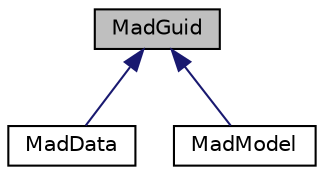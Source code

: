 digraph "MadGuid"
{
  edge [fontname="Helvetica",fontsize="10",labelfontname="Helvetica",labelfontsize="10"];
  node [fontname="Helvetica",fontsize="10",shape=record];
  Node1 [label="MadGuid",height=0.2,width=0.4,color="black", fillcolor="grey75", style="filled" fontcolor="black"];
  Node1 -> Node2 [dir="back",color="midnightblue",fontsize="10",style="solid"];
  Node2 [label="MadData",height=0.2,width=0.4,color="black", fillcolor="white", style="filled",URL="$class_mad_data.html"];
  Node1 -> Node3 [dir="back",color="midnightblue",fontsize="10",style="solid"];
  Node3 [label="MadModel",height=0.2,width=0.4,color="black", fillcolor="white", style="filled",URL="$class_mad_model.html",tooltip="The MadModel class, to represent a ModelTheme."];
}
